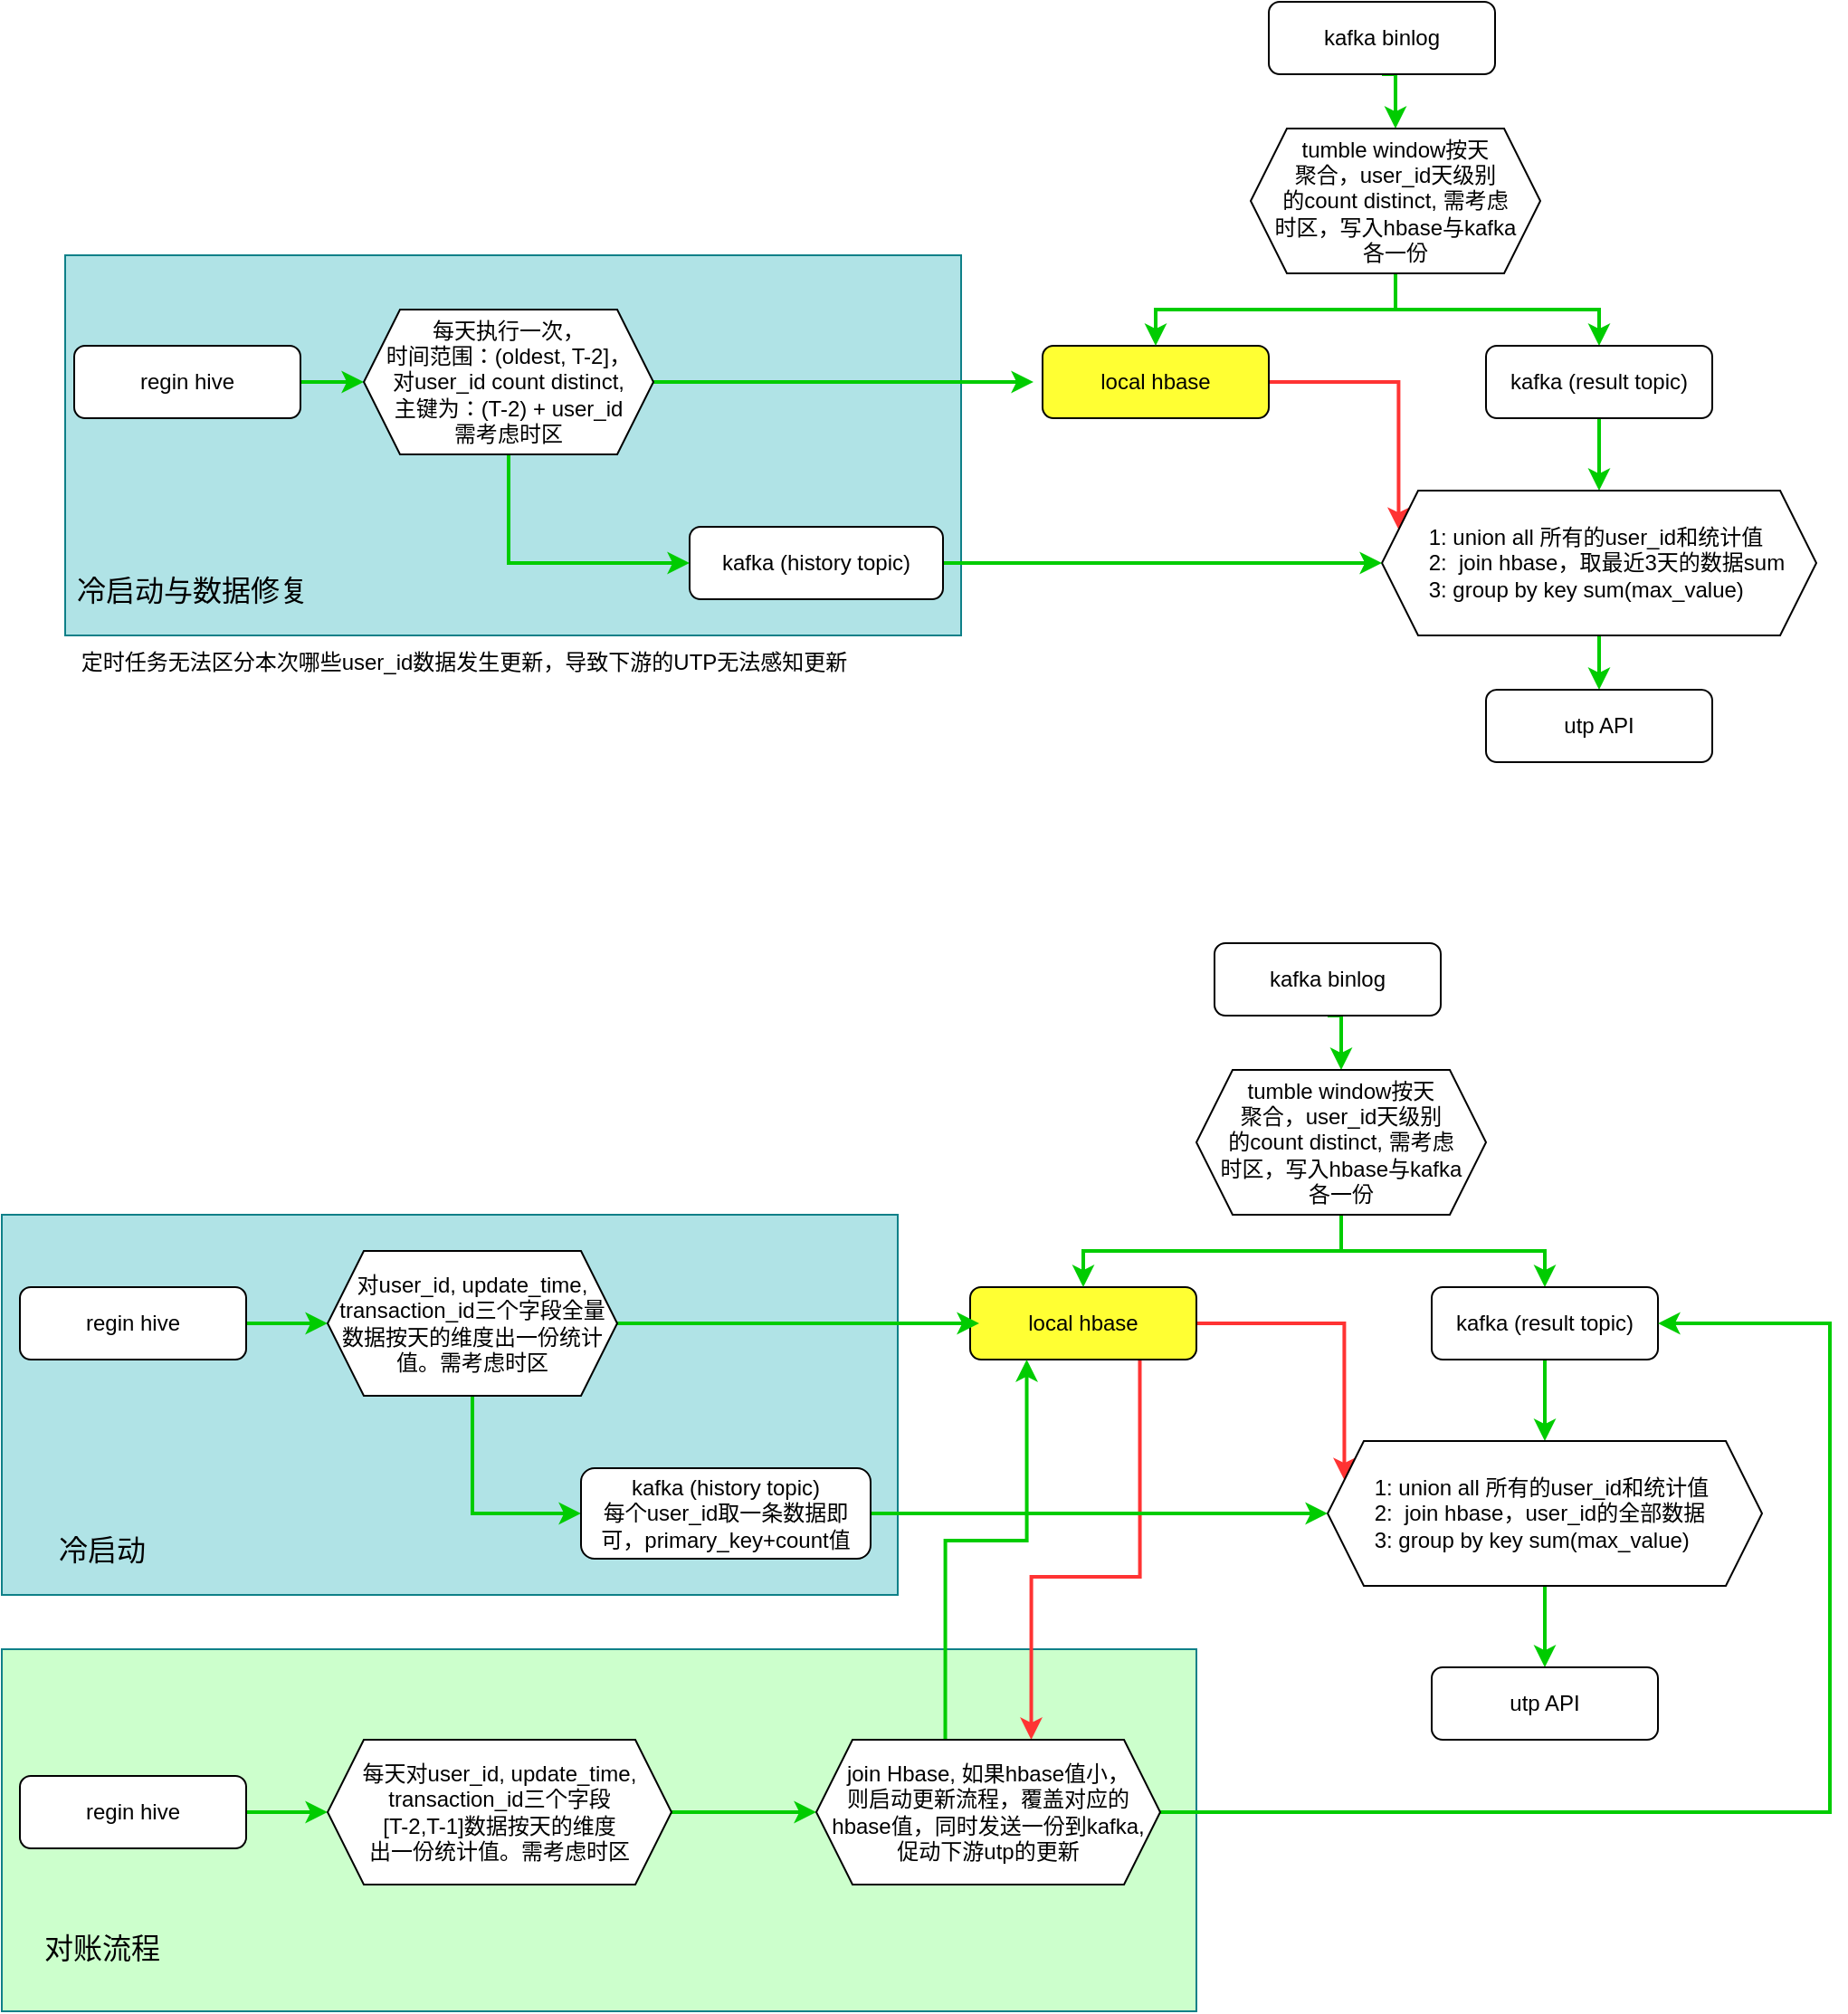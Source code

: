 <mxfile version="20.4.0" type="github">
  <diagram id="lKZjIByiZlXPRpi-Botg" name="第 1 页">
    <mxGraphModel dx="1152" dy="700" grid="1" gridSize="10" guides="1" tooltips="1" connect="1" arrows="1" fold="1" page="1" pageScale="1" pageWidth="1169" pageHeight="1654" math="0" shadow="0">
      <root>
        <mxCell id="0" />
        <mxCell id="1" parent="0" />
        <mxCell id="-yjdNF9IUaXJCscSuPAM-129" value="" style="rounded=0;whiteSpace=wrap;html=1;fillColor=#CCFFCC;strokeColor=#0e8088;" vertex="1" parent="1">
          <mxGeometry x="100" y="980" width="660" height="200" as="geometry" />
        </mxCell>
        <mxCell id="-yjdNF9IUaXJCscSuPAM-27" value="" style="rounded=0;whiteSpace=wrap;html=1;fillColor=#b0e3e6;strokeColor=#0e8088;" vertex="1" parent="1">
          <mxGeometry x="135" y="210" width="495" height="210" as="geometry" />
        </mxCell>
        <mxCell id="-yjdNF9IUaXJCscSuPAM-47" style="edgeStyle=orthogonalEdgeStyle;rounded=0;orthogonalLoop=1;jettySize=auto;html=1;exitX=0.5;exitY=1;exitDx=0;exitDy=0;entryX=0.5;entryY=0;entryDx=0;entryDy=0;fontSize=16;strokeWidth=2;strokeColor=#00CC00;" edge="1" parent="1" source="-yjdNF9IUaXJCscSuPAM-2" target="-yjdNF9IUaXJCscSuPAM-9">
          <mxGeometry relative="1" as="geometry" />
        </mxCell>
        <mxCell id="-yjdNF9IUaXJCscSuPAM-2" value="kafka binlog" style="rounded=1;whiteSpace=wrap;html=1;" vertex="1" parent="1">
          <mxGeometry x="800" y="70" width="125" height="40" as="geometry" />
        </mxCell>
        <mxCell id="-yjdNF9IUaXJCscSuPAM-7" style="edgeStyle=orthogonalEdgeStyle;rounded=0;orthogonalLoop=1;jettySize=auto;html=1;exitX=1;exitY=0.5;exitDx=0;exitDy=0;entryX=0;entryY=0.5;entryDx=0;entryDy=0;strokeColor=#00CC00;strokeWidth=2;" edge="1" parent="1" source="-yjdNF9IUaXJCscSuPAM-3" target="-yjdNF9IUaXJCscSuPAM-6">
          <mxGeometry relative="1" as="geometry" />
        </mxCell>
        <mxCell id="-yjdNF9IUaXJCscSuPAM-3" value="regin hive" style="rounded=1;whiteSpace=wrap;html=1;" vertex="1" parent="1">
          <mxGeometry x="140" y="260" width="125" height="40" as="geometry" />
        </mxCell>
        <mxCell id="-yjdNF9IUaXJCscSuPAM-78" style="edgeStyle=orthogonalEdgeStyle;rounded=0;orthogonalLoop=1;jettySize=auto;html=1;exitX=1;exitY=0.5;exitDx=0;exitDy=0;entryX=0;entryY=0.25;entryDx=0;entryDy=0;strokeColor=#FF3333;strokeWidth=2;fontSize=12;" edge="1" parent="1" source="-yjdNF9IUaXJCscSuPAM-4" target="-yjdNF9IUaXJCscSuPAM-21">
          <mxGeometry relative="1" as="geometry" />
        </mxCell>
        <mxCell id="-yjdNF9IUaXJCscSuPAM-4" value="local hbase" style="rounded=1;whiteSpace=wrap;html=1;fillColor=#FFFF33;" vertex="1" parent="1">
          <mxGeometry x="675" y="260" width="125" height="40" as="geometry" />
        </mxCell>
        <mxCell id="-yjdNF9IUaXJCscSuPAM-80" style="edgeStyle=orthogonalEdgeStyle;rounded=0;orthogonalLoop=1;jettySize=auto;html=1;exitX=1;exitY=0.5;exitDx=0;exitDy=0;strokeColor=#00CC00;strokeWidth=2;fontSize=12;" edge="1" parent="1" source="-yjdNF9IUaXJCscSuPAM-6">
          <mxGeometry relative="1" as="geometry">
            <mxPoint x="670" y="280" as="targetPoint" />
          </mxGeometry>
        </mxCell>
        <mxCell id="-yjdNF9IUaXJCscSuPAM-83" style="edgeStyle=orthogonalEdgeStyle;rounded=0;orthogonalLoop=1;jettySize=auto;html=1;exitX=0.5;exitY=1;exitDx=0;exitDy=0;entryX=0;entryY=0.5;entryDx=0;entryDy=0;strokeColor=#00CC00;strokeWidth=2;fontSize=12;" edge="1" parent="1" source="-yjdNF9IUaXJCscSuPAM-6" target="-yjdNF9IUaXJCscSuPAM-41">
          <mxGeometry relative="1" as="geometry" />
        </mxCell>
        <mxCell id="-yjdNF9IUaXJCscSuPAM-6" value="每天执行一次，&lt;br&gt;时间范围：(oldest, T-2]，&lt;br&gt;对user_id count distinct, &lt;br&gt;主键为：(T-2) + user_id&lt;br&gt;需考虑时区" style="shape=hexagon;perimeter=hexagonPerimeter2;whiteSpace=wrap;html=1;fixedSize=1;" vertex="1" parent="1">
          <mxGeometry x="300" y="240" width="160" height="80" as="geometry" />
        </mxCell>
        <mxCell id="-yjdNF9IUaXJCscSuPAM-69" style="edgeStyle=orthogonalEdgeStyle;rounded=0;orthogonalLoop=1;jettySize=auto;html=1;exitX=0.5;exitY=1;exitDx=0;exitDy=0;entryX=0.5;entryY=0;entryDx=0;entryDy=0;strokeColor=#00CC00;strokeWidth=2;fontSize=12;" edge="1" parent="1" source="-yjdNF9IUaXJCscSuPAM-9" target="-yjdNF9IUaXJCscSuPAM-4">
          <mxGeometry relative="1" as="geometry" />
        </mxCell>
        <mxCell id="-yjdNF9IUaXJCscSuPAM-77" style="edgeStyle=orthogonalEdgeStyle;rounded=0;orthogonalLoop=1;jettySize=auto;html=1;exitX=0.5;exitY=1;exitDx=0;exitDy=0;entryX=0.5;entryY=0;entryDx=0;entryDy=0;strokeColor=#00CC00;strokeWidth=2;fontSize=12;" edge="1" parent="1" source="-yjdNF9IUaXJCscSuPAM-9" target="-yjdNF9IUaXJCscSuPAM-18">
          <mxGeometry relative="1" as="geometry" />
        </mxCell>
        <mxCell id="-yjdNF9IUaXJCscSuPAM-9" value="tumble window按天&lt;br&gt;聚合，user_id天级别&lt;br&gt;的count distinct, 需考虑&lt;br&gt;时区，写入hbase与kafka&lt;br&gt;各一份" style="shape=hexagon;perimeter=hexagonPerimeter2;whiteSpace=wrap;html=1;fixedSize=1;" vertex="1" parent="1">
          <mxGeometry x="790" y="140" width="160" height="80" as="geometry" />
        </mxCell>
        <mxCell id="-yjdNF9IUaXJCscSuPAM-70" style="edgeStyle=orthogonalEdgeStyle;rounded=0;orthogonalLoop=1;jettySize=auto;html=1;exitX=0.5;exitY=1;exitDx=0;exitDy=0;entryX=0.5;entryY=0;entryDx=0;entryDy=0;strokeColor=#00CC00;strokeWidth=2;fontSize=12;" edge="1" parent="1" source="-yjdNF9IUaXJCscSuPAM-18" target="-yjdNF9IUaXJCscSuPAM-21">
          <mxGeometry relative="1" as="geometry" />
        </mxCell>
        <mxCell id="-yjdNF9IUaXJCscSuPAM-18" value="kafka (result topic)" style="rounded=1;whiteSpace=wrap;html=1;" vertex="1" parent="1">
          <mxGeometry x="920" y="260" width="125" height="40" as="geometry" />
        </mxCell>
        <mxCell id="-yjdNF9IUaXJCscSuPAM-54" style="edgeStyle=orthogonalEdgeStyle;rounded=0;orthogonalLoop=1;jettySize=auto;html=1;exitX=0.5;exitY=1;exitDx=0;exitDy=0;entryX=0.5;entryY=0;entryDx=0;entryDy=0;fontSize=16;strokeWidth=2;strokeColor=#00CC00;" edge="1" parent="1" source="-yjdNF9IUaXJCscSuPAM-21" target="-yjdNF9IUaXJCscSuPAM-25">
          <mxGeometry relative="1" as="geometry" />
        </mxCell>
        <mxCell id="-yjdNF9IUaXJCscSuPAM-21" value="&amp;nbsp; &amp;nbsp; &amp;nbsp; &amp;nbsp;1: union all 所有的user_id和统计值&lt;br&gt;&amp;nbsp; &amp;nbsp; &amp;nbsp; &amp;nbsp;2:&amp;nbsp; join hbase，取最近3天的数据sum&lt;br&gt;&amp;nbsp; &amp;nbsp; &amp;nbsp; &amp;nbsp;3: group by key sum(max_value)" style="shape=hexagon;perimeter=hexagonPerimeter2;whiteSpace=wrap;html=1;fixedSize=1;align=left;" vertex="1" parent="1">
          <mxGeometry x="862.5" y="340" width="240" height="80" as="geometry" />
        </mxCell>
        <mxCell id="-yjdNF9IUaXJCscSuPAM-25" value="utp API" style="rounded=1;whiteSpace=wrap;html=1;" vertex="1" parent="1">
          <mxGeometry x="920" y="450" width="125" height="40" as="geometry" />
        </mxCell>
        <mxCell id="-yjdNF9IUaXJCscSuPAM-29" value="&lt;font style=&quot;font-size: 16px;&quot;&gt;冷启动与数据修复&lt;/font&gt;" style="text;html=1;resizable=0;autosize=1;align=center;verticalAlign=middle;points=[];fillColor=none;strokeColor=none;rounded=0;" vertex="1" parent="1">
          <mxGeometry x="130" y="380" width="150" height="30" as="geometry" />
        </mxCell>
        <mxCell id="-yjdNF9IUaXJCscSuPAM-50" style="edgeStyle=orthogonalEdgeStyle;rounded=0;orthogonalLoop=1;jettySize=auto;html=1;exitX=1;exitY=0.5;exitDx=0;exitDy=0;fontSize=16;strokeWidth=2;strokeColor=#00CC00;" edge="1" parent="1" source="-yjdNF9IUaXJCscSuPAM-41" target="-yjdNF9IUaXJCscSuPAM-21">
          <mxGeometry relative="1" as="geometry" />
        </mxCell>
        <mxCell id="-yjdNF9IUaXJCscSuPAM-41" value="kafka (history topic)" style="rounded=1;whiteSpace=wrap;html=1;" vertex="1" parent="1">
          <mxGeometry x="480" y="360" width="140" height="40" as="geometry" />
        </mxCell>
        <mxCell id="-yjdNF9IUaXJCscSuPAM-85" value="定时任务无法区分本次哪些user_id数据发生更新，导致下游的UTP无法感知更新" style="text;html=1;resizable=0;autosize=1;align=center;verticalAlign=middle;points=[];fillColor=none;strokeColor=none;rounded=0;fontSize=12;" vertex="1" parent="1">
          <mxGeometry x="130" y="420" width="450" height="30" as="geometry" />
        </mxCell>
        <mxCell id="-yjdNF9IUaXJCscSuPAM-107" value="" style="rounded=0;whiteSpace=wrap;html=1;fillColor=#b0e3e6;strokeColor=#0e8088;" vertex="1" parent="1">
          <mxGeometry x="100" y="740" width="495" height="210" as="geometry" />
        </mxCell>
        <mxCell id="-yjdNF9IUaXJCscSuPAM-108" style="edgeStyle=orthogonalEdgeStyle;rounded=0;orthogonalLoop=1;jettySize=auto;html=1;exitX=0.5;exitY=1;exitDx=0;exitDy=0;entryX=0.5;entryY=0;entryDx=0;entryDy=0;fontSize=16;strokeWidth=2;strokeColor=#00CC00;" edge="1" parent="1" source="-yjdNF9IUaXJCscSuPAM-109" target="-yjdNF9IUaXJCscSuPAM-119">
          <mxGeometry relative="1" as="geometry" />
        </mxCell>
        <mxCell id="-yjdNF9IUaXJCscSuPAM-109" value="kafka binlog" style="rounded=1;whiteSpace=wrap;html=1;" vertex="1" parent="1">
          <mxGeometry x="770" y="590" width="125" height="40" as="geometry" />
        </mxCell>
        <mxCell id="-yjdNF9IUaXJCscSuPAM-110" style="edgeStyle=orthogonalEdgeStyle;rounded=0;orthogonalLoop=1;jettySize=auto;html=1;exitX=1;exitY=0.5;exitDx=0;exitDy=0;entryX=0;entryY=0.5;entryDx=0;entryDy=0;strokeColor=#00CC00;strokeWidth=2;" edge="1" parent="1" source="-yjdNF9IUaXJCscSuPAM-111" target="-yjdNF9IUaXJCscSuPAM-116">
          <mxGeometry relative="1" as="geometry" />
        </mxCell>
        <mxCell id="-yjdNF9IUaXJCscSuPAM-111" value="regin hive" style="rounded=1;whiteSpace=wrap;html=1;" vertex="1" parent="1">
          <mxGeometry x="110" y="780" width="125" height="40" as="geometry" />
        </mxCell>
        <mxCell id="-yjdNF9IUaXJCscSuPAM-112" style="edgeStyle=orthogonalEdgeStyle;rounded=0;orthogonalLoop=1;jettySize=auto;html=1;exitX=1;exitY=0.5;exitDx=0;exitDy=0;entryX=0;entryY=0.25;entryDx=0;entryDy=0;strokeColor=#FF3333;strokeWidth=2;fontSize=12;" edge="1" parent="1" source="-yjdNF9IUaXJCscSuPAM-113" target="-yjdNF9IUaXJCscSuPAM-123">
          <mxGeometry relative="1" as="geometry" />
        </mxCell>
        <mxCell id="-yjdNF9IUaXJCscSuPAM-144" style="edgeStyle=orthogonalEdgeStyle;rounded=0;orthogonalLoop=1;jettySize=auto;html=1;exitX=0.75;exitY=1;exitDx=0;exitDy=0;entryX=0.625;entryY=0;entryDx=0;entryDy=0;strokeColor=#FF3333;strokeWidth=2;fontSize=12;" edge="1" parent="1" source="-yjdNF9IUaXJCscSuPAM-113" target="-yjdNF9IUaXJCscSuPAM-137">
          <mxGeometry relative="1" as="geometry">
            <Array as="points">
              <mxPoint x="729" y="940" />
              <mxPoint x="669" y="940" />
            </Array>
          </mxGeometry>
        </mxCell>
        <mxCell id="-yjdNF9IUaXJCscSuPAM-113" value="local hbase" style="rounded=1;whiteSpace=wrap;html=1;fillColor=#FFFF33;" vertex="1" parent="1">
          <mxGeometry x="635" y="780" width="125" height="40" as="geometry" />
        </mxCell>
        <mxCell id="-yjdNF9IUaXJCscSuPAM-114" style="edgeStyle=orthogonalEdgeStyle;rounded=0;orthogonalLoop=1;jettySize=auto;html=1;exitX=1;exitY=0.5;exitDx=0;exitDy=0;strokeColor=#00CC00;strokeWidth=2;fontSize=12;" edge="1" parent="1" source="-yjdNF9IUaXJCscSuPAM-116">
          <mxGeometry relative="1" as="geometry">
            <mxPoint x="640" y="800" as="targetPoint" />
          </mxGeometry>
        </mxCell>
        <mxCell id="-yjdNF9IUaXJCscSuPAM-115" style="edgeStyle=orthogonalEdgeStyle;rounded=0;orthogonalLoop=1;jettySize=auto;html=1;exitX=0.5;exitY=1;exitDx=0;exitDy=0;entryX=0;entryY=0.5;entryDx=0;entryDy=0;strokeColor=#00CC00;strokeWidth=2;fontSize=12;" edge="1" parent="1" source="-yjdNF9IUaXJCscSuPAM-116" target="-yjdNF9IUaXJCscSuPAM-127">
          <mxGeometry relative="1" as="geometry" />
        </mxCell>
        <mxCell id="-yjdNF9IUaXJCscSuPAM-116" value="对user_id, update_time, transaction_id三个字段全量数据按天的维度出一份统计值。需考虑时区" style="shape=hexagon;perimeter=hexagonPerimeter2;whiteSpace=wrap;html=1;fixedSize=1;" vertex="1" parent="1">
          <mxGeometry x="280" y="760" width="160" height="80" as="geometry" />
        </mxCell>
        <mxCell id="-yjdNF9IUaXJCscSuPAM-117" style="edgeStyle=orthogonalEdgeStyle;rounded=0;orthogonalLoop=1;jettySize=auto;html=1;exitX=0.5;exitY=1;exitDx=0;exitDy=0;entryX=0.5;entryY=0;entryDx=0;entryDy=0;strokeColor=#00CC00;strokeWidth=2;fontSize=12;" edge="1" parent="1" source="-yjdNF9IUaXJCscSuPAM-119" target="-yjdNF9IUaXJCscSuPAM-113">
          <mxGeometry relative="1" as="geometry" />
        </mxCell>
        <mxCell id="-yjdNF9IUaXJCscSuPAM-118" style="edgeStyle=orthogonalEdgeStyle;rounded=0;orthogonalLoop=1;jettySize=auto;html=1;exitX=0.5;exitY=1;exitDx=0;exitDy=0;entryX=0.5;entryY=0;entryDx=0;entryDy=0;strokeColor=#00CC00;strokeWidth=2;fontSize=12;" edge="1" parent="1" source="-yjdNF9IUaXJCscSuPAM-119" target="-yjdNF9IUaXJCscSuPAM-121">
          <mxGeometry relative="1" as="geometry" />
        </mxCell>
        <mxCell id="-yjdNF9IUaXJCscSuPAM-119" value="tumble window按天&lt;br&gt;聚合，user_id天级别&lt;br&gt;的count distinct, 需考虑&lt;br&gt;时区，写入hbase与kafka&lt;br&gt;各一份" style="shape=hexagon;perimeter=hexagonPerimeter2;whiteSpace=wrap;html=1;fixedSize=1;" vertex="1" parent="1">
          <mxGeometry x="760" y="660" width="160" height="80" as="geometry" />
        </mxCell>
        <mxCell id="-yjdNF9IUaXJCscSuPAM-120" style="edgeStyle=orthogonalEdgeStyle;rounded=0;orthogonalLoop=1;jettySize=auto;html=1;exitX=0.5;exitY=1;exitDx=0;exitDy=0;entryX=0.5;entryY=0;entryDx=0;entryDy=0;strokeColor=#00CC00;strokeWidth=2;fontSize=12;" edge="1" parent="1" source="-yjdNF9IUaXJCscSuPAM-121" target="-yjdNF9IUaXJCscSuPAM-123">
          <mxGeometry relative="1" as="geometry" />
        </mxCell>
        <mxCell id="-yjdNF9IUaXJCscSuPAM-121" value="kafka (result topic)" style="rounded=1;whiteSpace=wrap;html=1;" vertex="1" parent="1">
          <mxGeometry x="890" y="780" width="125" height="40" as="geometry" />
        </mxCell>
        <mxCell id="-yjdNF9IUaXJCscSuPAM-122" style="edgeStyle=orthogonalEdgeStyle;rounded=0;orthogonalLoop=1;jettySize=auto;html=1;exitX=0.5;exitY=1;exitDx=0;exitDy=0;entryX=0.5;entryY=0;entryDx=0;entryDy=0;fontSize=16;strokeWidth=2;strokeColor=#00CC00;" edge="1" parent="1" source="-yjdNF9IUaXJCscSuPAM-123" target="-yjdNF9IUaXJCscSuPAM-124">
          <mxGeometry relative="1" as="geometry" />
        </mxCell>
        <mxCell id="-yjdNF9IUaXJCscSuPAM-123" value="&amp;nbsp; &amp;nbsp; &amp;nbsp; &amp;nbsp;1: union all 所有的user_id和统计值&lt;br&gt;&amp;nbsp; &amp;nbsp; &amp;nbsp; &amp;nbsp;2:&amp;nbsp; join hbase，user_id的全部数据&lt;br&gt;&amp;nbsp; &amp;nbsp; &amp;nbsp; &amp;nbsp;3: group by key sum(max_value)" style="shape=hexagon;perimeter=hexagonPerimeter2;whiteSpace=wrap;html=1;fixedSize=1;align=left;" vertex="1" parent="1">
          <mxGeometry x="832.5" y="865" width="240" height="80" as="geometry" />
        </mxCell>
        <mxCell id="-yjdNF9IUaXJCscSuPAM-124" value="utp API" style="rounded=1;whiteSpace=wrap;html=1;" vertex="1" parent="1">
          <mxGeometry x="890" y="990" width="125" height="40" as="geometry" />
        </mxCell>
        <mxCell id="-yjdNF9IUaXJCscSuPAM-125" value="&lt;font style=&quot;font-size: 16px;&quot;&gt;冷启动&lt;/font&gt;" style="text;html=1;resizable=0;autosize=1;align=center;verticalAlign=middle;points=[];fillColor=none;strokeColor=none;rounded=0;" vertex="1" parent="1">
          <mxGeometry x="120" y="910" width="70" height="30" as="geometry" />
        </mxCell>
        <mxCell id="-yjdNF9IUaXJCscSuPAM-126" style="edgeStyle=orthogonalEdgeStyle;rounded=0;orthogonalLoop=1;jettySize=auto;html=1;exitX=1;exitY=0.5;exitDx=0;exitDy=0;fontSize=16;strokeWidth=2;strokeColor=#00CC00;" edge="1" parent="1" source="-yjdNF9IUaXJCscSuPAM-127" target="-yjdNF9IUaXJCscSuPAM-123">
          <mxGeometry relative="1" as="geometry" />
        </mxCell>
        <mxCell id="-yjdNF9IUaXJCscSuPAM-127" value="kafka (history topic)&lt;br&gt;每个user_id取一条数据即可，primary_key+count值" style="rounded=1;whiteSpace=wrap;html=1;" vertex="1" parent="1">
          <mxGeometry x="420" y="880" width="160" height="50" as="geometry" />
        </mxCell>
        <mxCell id="-yjdNF9IUaXJCscSuPAM-130" style="edgeStyle=orthogonalEdgeStyle;rounded=0;orthogonalLoop=1;jettySize=auto;html=1;exitX=1;exitY=0.5;exitDx=0;exitDy=0;entryX=0;entryY=0.5;entryDx=0;entryDy=0;strokeColor=#00CC00;strokeWidth=2;" edge="1" parent="1" source="-yjdNF9IUaXJCscSuPAM-131" target="-yjdNF9IUaXJCscSuPAM-134">
          <mxGeometry relative="1" as="geometry" />
        </mxCell>
        <mxCell id="-yjdNF9IUaXJCscSuPAM-131" value="regin hive" style="rounded=1;whiteSpace=wrap;html=1;" vertex="1" parent="1">
          <mxGeometry x="110" y="1050" width="125" height="40" as="geometry" />
        </mxCell>
        <mxCell id="-yjdNF9IUaXJCscSuPAM-138" style="edgeStyle=orthogonalEdgeStyle;rounded=0;orthogonalLoop=1;jettySize=auto;html=1;exitX=1;exitY=0.5;exitDx=0;exitDy=0;entryX=0;entryY=0.5;entryDx=0;entryDy=0;strokeColor=#00CC00;strokeWidth=2;fontSize=12;" edge="1" parent="1" source="-yjdNF9IUaXJCscSuPAM-134" target="-yjdNF9IUaXJCscSuPAM-137">
          <mxGeometry relative="1" as="geometry" />
        </mxCell>
        <mxCell id="-yjdNF9IUaXJCscSuPAM-134" value="每天对user_id, update_time, transaction_id三个字段&lt;br&gt;[T-2,T-1]数据按天的维度&lt;br&gt;出一份统计值。需考虑时区" style="shape=hexagon;perimeter=hexagonPerimeter2;whiteSpace=wrap;html=1;fixedSize=1;" vertex="1" parent="1">
          <mxGeometry x="280" y="1030" width="190" height="80" as="geometry" />
        </mxCell>
        <mxCell id="-yjdNF9IUaXJCscSuPAM-135" value="&lt;span style=&quot;font-size: 16px;&quot;&gt;对账流程&lt;/span&gt;" style="text;html=1;resizable=0;autosize=1;align=center;verticalAlign=middle;points=[];fillColor=none;strokeColor=none;rounded=0;" vertex="1" parent="1">
          <mxGeometry x="110" y="1130" width="90" height="30" as="geometry" />
        </mxCell>
        <mxCell id="-yjdNF9IUaXJCscSuPAM-139" style="edgeStyle=orthogonalEdgeStyle;rounded=0;orthogonalLoop=1;jettySize=auto;html=1;exitX=1;exitY=0.5;exitDx=0;exitDy=0;entryX=1;entryY=0.5;entryDx=0;entryDy=0;strokeColor=#00CC00;strokeWidth=2;fontSize=12;" edge="1" parent="1" source="-yjdNF9IUaXJCscSuPAM-137" target="-yjdNF9IUaXJCscSuPAM-121">
          <mxGeometry relative="1" as="geometry">
            <Array as="points">
              <mxPoint x="1110" y="1070" />
              <mxPoint x="1110" y="800" />
            </Array>
          </mxGeometry>
        </mxCell>
        <mxCell id="-yjdNF9IUaXJCscSuPAM-143" style="edgeStyle=orthogonalEdgeStyle;rounded=0;orthogonalLoop=1;jettySize=auto;html=1;exitX=0.375;exitY=0;exitDx=0;exitDy=0;entryX=0.25;entryY=1;entryDx=0;entryDy=0;strokeColor=#00CC00;strokeWidth=2;fontSize=12;" edge="1" parent="1" source="-yjdNF9IUaXJCscSuPAM-137" target="-yjdNF9IUaXJCscSuPAM-113">
          <mxGeometry relative="1" as="geometry">
            <Array as="points">
              <mxPoint x="621" y="920" />
              <mxPoint x="666" y="920" />
            </Array>
          </mxGeometry>
        </mxCell>
        <mxCell id="-yjdNF9IUaXJCscSuPAM-137" value="join Hbase, 如果hbase值小，&lt;br&gt;则启动更新流程，覆盖对应的hbase值，同时发送一份到kafka,&lt;br&gt;促动下游utp的更新" style="shape=hexagon;perimeter=hexagonPerimeter2;whiteSpace=wrap;html=1;fixedSize=1;" vertex="1" parent="1">
          <mxGeometry x="550" y="1030" width="190" height="80" as="geometry" />
        </mxCell>
      </root>
    </mxGraphModel>
  </diagram>
</mxfile>
